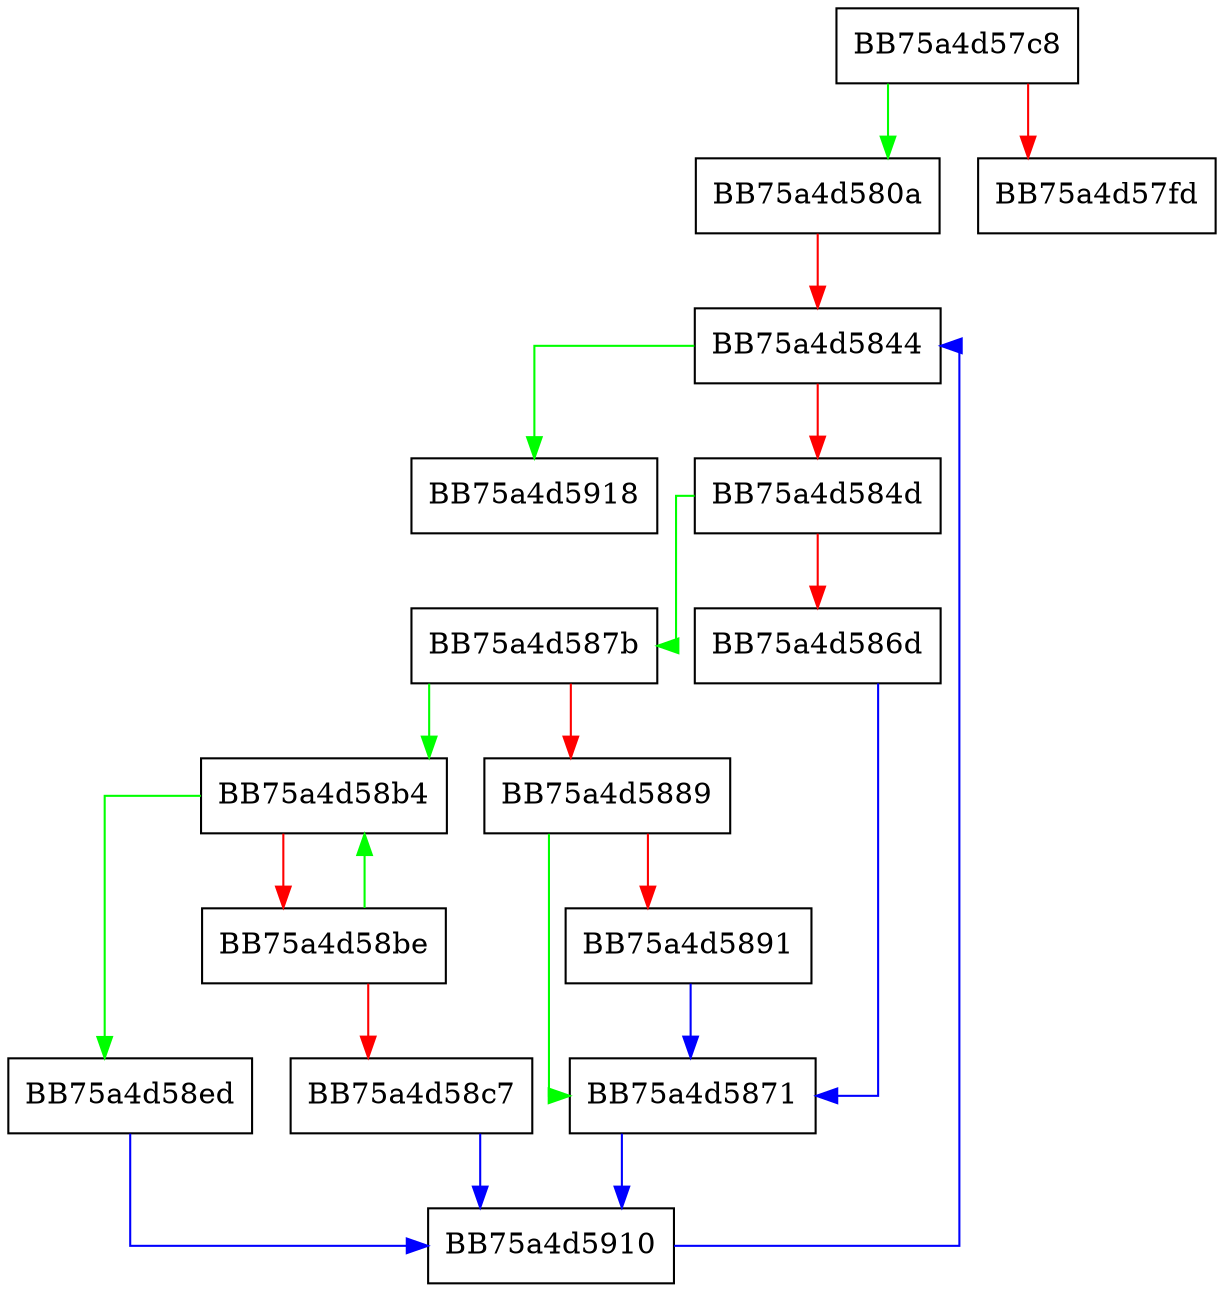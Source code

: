 digraph _Forced_rehash {
  node [shape="box"];
  graph [splines=ortho];
  BB75a4d57c8 -> BB75a4d580a [color="green"];
  BB75a4d57c8 -> BB75a4d57fd [color="red"];
  BB75a4d580a -> BB75a4d5844 [color="red"];
  BB75a4d5844 -> BB75a4d5918 [color="green"];
  BB75a4d5844 -> BB75a4d584d [color="red"];
  BB75a4d584d -> BB75a4d587b [color="green"];
  BB75a4d584d -> BB75a4d586d [color="red"];
  BB75a4d586d -> BB75a4d5871 [color="blue"];
  BB75a4d5871 -> BB75a4d5910 [color="blue"];
  BB75a4d587b -> BB75a4d58b4 [color="green"];
  BB75a4d587b -> BB75a4d5889 [color="red"];
  BB75a4d5889 -> BB75a4d5871 [color="green"];
  BB75a4d5889 -> BB75a4d5891 [color="red"];
  BB75a4d5891 -> BB75a4d5871 [color="blue"];
  BB75a4d58b4 -> BB75a4d58ed [color="green"];
  BB75a4d58b4 -> BB75a4d58be [color="red"];
  BB75a4d58be -> BB75a4d58b4 [color="green"];
  BB75a4d58be -> BB75a4d58c7 [color="red"];
  BB75a4d58c7 -> BB75a4d5910 [color="blue"];
  BB75a4d58ed -> BB75a4d5910 [color="blue"];
  BB75a4d5910 -> BB75a4d5844 [color="blue"];
}
